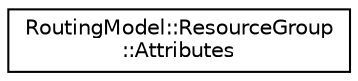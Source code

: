 digraph "Graphical Class Hierarchy"
{
 // LATEX_PDF_SIZE
  edge [fontname="Helvetica",fontsize="10",labelfontname="Helvetica",labelfontsize="10"];
  node [fontname="Helvetica",fontsize="10",shape=record];
  rankdir="LR";
  Node0 [label="RoutingModel::ResourceGroup\l::Attributes",height=0.2,width=0.4,color="black", fillcolor="white", style="filled",URL="$classoperations__research_1_1_routing_model_1_1_resource_group_1_1_attributes.html",tooltip="Attributes for a dimension."];
}
